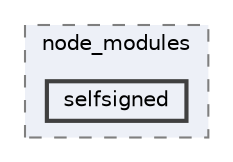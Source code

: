 digraph "pkiclassroomrescheduler/src/main/frontend/node_modules/selfsigned"
{
 // LATEX_PDF_SIZE
  bgcolor="transparent";
  edge [fontname=Helvetica,fontsize=10,labelfontname=Helvetica,labelfontsize=10];
  node [fontname=Helvetica,fontsize=10,shape=box,height=0.2,width=0.4];
  compound=true
  subgraph clusterdir_72953eda66ccb3a2722c28e1c3e6c23b {
    graph [ bgcolor="#edf0f7", pencolor="grey50", label="node_modules", fontname=Helvetica,fontsize=10 style="filled,dashed", URL="dir_72953eda66ccb3a2722c28e1c3e6c23b.html",tooltip=""]
  dir_233c2de078916f0cd20e5c5cd6cb8436 [label="selfsigned", fillcolor="#edf0f7", color="grey25", style="filled,bold", URL="dir_233c2de078916f0cd20e5c5cd6cb8436.html",tooltip=""];
  }
}
